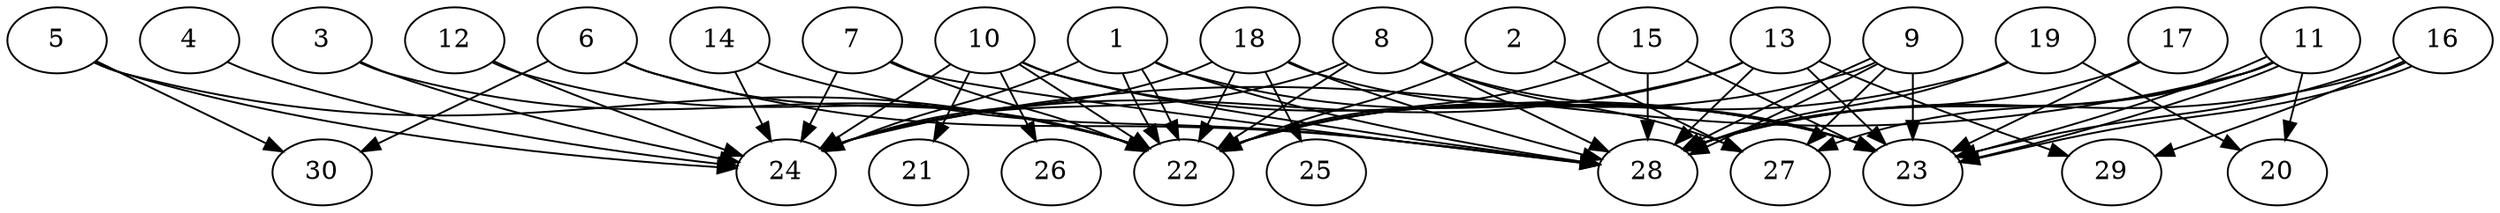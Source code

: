 // DAG automatically generated by daggen at Thu Oct  3 14:04:17 2019
// ./daggen --dot -n 30 --ccr 0.4 --fat 0.9 --regular 0.5 --density 0.9 --mindata 5242880 --maxdata 52428800 
digraph G {
  1 [size="85066240", alpha="0.00", expect_size="34026496"] 
  1 -> 22 [size ="34026496"]
  1 -> 22 [size ="34026496"]
  1 -> 23 [size ="34026496"]
  1 -> 24 [size ="34026496"]
  1 -> 28 [size ="34026496"]
  2 [size="99253760", alpha="0.07", expect_size="39701504"] 
  2 -> 22 [size ="39701504"]
  2 -> 27 [size ="39701504"]
  3 [size="77795840", alpha="0.20", expect_size="31118336"] 
  3 -> 22 [size ="31118336"]
  3 -> 24 [size ="31118336"]
  4 [size="128686080", alpha="0.06", expect_size="51474432"] 
  4 -> 24 [size ="51474432"]
  5 [size="39201280", alpha="0.12", expect_size="15680512"] 
  5 -> 22 [size ="15680512"]
  5 -> 24 [size ="15680512"]
  5 -> 30 [size ="15680512"]
  6 [size="74521600", alpha="0.03", expect_size="29808640"] 
  6 -> 22 [size ="29808640"]
  6 -> 28 [size ="29808640"]
  6 -> 30 [size ="29808640"]
  7 [size="125903360", alpha="0.07", expect_size="50361344"] 
  7 -> 22 [size ="50361344"]
  7 -> 24 [size ="50361344"]
  7 -> 28 [size ="50361344"]
  8 [size="66250240", alpha="0.05", expect_size="26500096"] 
  8 -> 22 [size ="26500096"]
  8 -> 23 [size ="26500096"]
  8 -> 24 [size ="26500096"]
  8 -> 27 [size ="26500096"]
  8 -> 28 [size ="26500096"]
  9 [size="129285120", alpha="0.05", expect_size="51714048"] 
  9 -> 22 [size ="51714048"]
  9 -> 23 [size ="51714048"]
  9 -> 27 [size ="51714048"]
  9 -> 28 [size ="51714048"]
  9 -> 28 [size ="51714048"]
  10 [size="104919040", alpha="0.13", expect_size="41967616"] 
  10 -> 21 [size ="41967616"]
  10 -> 22 [size ="41967616"]
  10 -> 23 [size ="41967616"]
  10 -> 24 [size ="41967616"]
  10 -> 26 [size ="41967616"]
  10 -> 28 [size ="41967616"]
  11 [size="103285760", alpha="0.13", expect_size="41314304"] 
  11 -> 20 [size ="41314304"]
  11 -> 23 [size ="41314304"]
  11 -> 23 [size ="41314304"]
  11 -> 24 [size ="41314304"]
  11 -> 27 [size ="41314304"]
  11 -> 28 [size ="41314304"]
  12 [size="104005120", alpha="0.08", expect_size="41602048"] 
  12 -> 22 [size ="41602048"]
  12 -> 24 [size ="41602048"]
  13 [size="29696000", alpha="0.15", expect_size="11878400"] 
  13 -> 22 [size ="11878400"]
  13 -> 23 [size ="11878400"]
  13 -> 24 [size ="11878400"]
  13 -> 28 [size ="11878400"]
  13 -> 29 [size ="11878400"]
  14 [size="27207680", alpha="0.18", expect_size="10883072"] 
  14 -> 24 [size ="10883072"]
  14 -> 28 [size ="10883072"]
  15 [size="62699520", alpha="0.12", expect_size="25079808"] 
  15 -> 22 [size ="25079808"]
  15 -> 23 [size ="25079808"]
  15 -> 28 [size ="25079808"]
  16 [size="13757440", alpha="0.11", expect_size="5502976"] 
  16 -> 23 [size ="5502976"]
  16 -> 23 [size ="5502976"]
  16 -> 28 [size ="5502976"]
  16 -> 29 [size ="5502976"]
  17 [size="31976960", alpha="0.07", expect_size="12790784"] 
  17 -> 23 [size ="12790784"]
  17 -> 28 [size ="12790784"]
  18 [size="70904320", alpha="0.14", expect_size="28361728"] 
  18 -> 22 [size ="28361728"]
  18 -> 23 [size ="28361728"]
  18 -> 24 [size ="28361728"]
  18 -> 25 [size ="28361728"]
  18 -> 28 [size ="28361728"]
  19 [size="100006400", alpha="0.10", expect_size="40002560"] 
  19 -> 20 [size ="40002560"]
  19 -> 22 [size ="40002560"]
  19 -> 28 [size ="40002560"]
  20 [size="127580160", alpha="0.12", expect_size="51032064"] 
  21 [size="85288960", alpha="0.06", expect_size="34115584"] 
  22 [size="45644800", alpha="0.15", expect_size="18257920"] 
  23 [size="92523520", alpha="0.15", expect_size="37009408"] 
  24 [size="62978560", alpha="0.15", expect_size="25191424"] 
  25 [size="51407360", alpha="0.19", expect_size="20562944"] 
  26 [size="124075520", alpha="0.14", expect_size="49630208"] 
  27 [size="72908800", alpha="0.07", expect_size="29163520"] 
  28 [size="113382400", alpha="0.10", expect_size="45352960"] 
  29 [size="76541440", alpha="0.12", expect_size="30616576"] 
  30 [size="16327680", alpha="0.10", expect_size="6531072"] 
}
